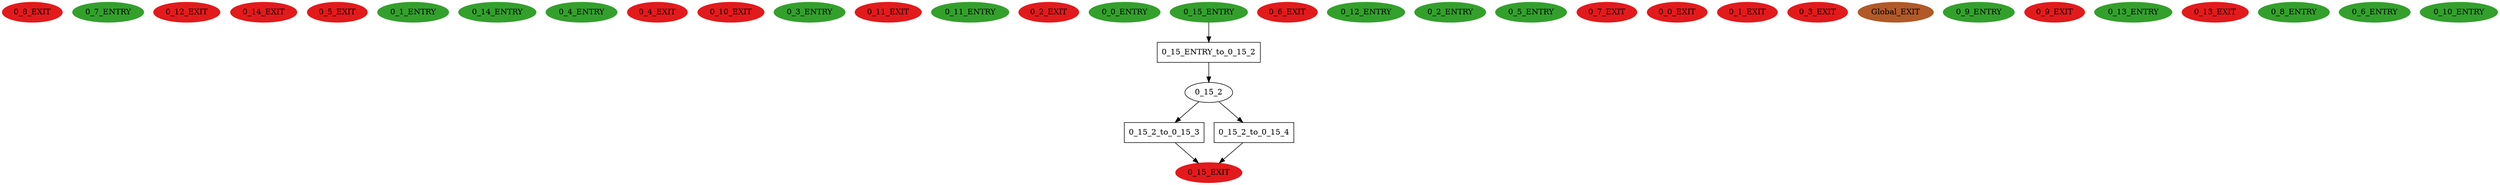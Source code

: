digraph model { 
compound=true; 
node  [style="filled", colorscheme="paired12"];  "0_8_EXIT" [shape=ellipse, color=6, style=filled];
  "0_7_ENTRY" [shape=ellipse, color=4, style=filled];
  "0_12_EXIT" [shape=ellipse, color=6, style=filled];
  "0_14_EXIT" [shape=ellipse, color=6, style=filled];
  "0_5_EXIT" [shape=ellipse, color=6, style=filled];
  "0_1_ENTRY" [shape=ellipse, color=4, style=filled];
  "0_14_ENTRY" [shape=ellipse, color=4, style=filled];
  "0_4_ENTRY" [shape=ellipse, color=4, style=filled];
  "0_4_EXIT" [shape=ellipse, color=6, style=filled];
  "0_10_EXIT" [shape=ellipse, color=6, style=filled];
  "0_3_ENTRY" [shape=ellipse, color=4, style=filled];
  "0_11_EXIT" [shape=ellipse, color=6, style=filled];
  "0_11_ENTRY" [shape=ellipse, color=4, style=filled];
  "0_2_EXIT" [shape=ellipse, color=6, style=filled];
  "0_0_ENTRY" [shape=ellipse, color=4, style=filled];
  "0_15_ENTRY" [shape=ellipse, color=4, style=filled];
  "0_15_EXIT" [shape=ellipse, color=6, style=filled];
  "0_6_EXIT" [shape=ellipse, color=6, style=filled];
  "0_12_ENTRY" [shape=ellipse, color=4, style=filled];
  "0_2_ENTRY" [shape=ellipse, color=4, style=filled];
  "0_5_ENTRY" [shape=ellipse, color=4, style=filled];
  "0_7_EXIT" [shape=ellipse, color=6, style=filled];
  "0_0_EXIT" [shape=ellipse, color=6, style=filled];
  "0_1_EXIT" [shape=ellipse, color=6, style=filled];
  "0_3_EXIT" [shape=ellipse, color=6, style=filled];
  "0_15_2" [shape=ellipse, style=""];
  "Global_EXIT" [shape=ellipse, color=12, style=filled];
  "0_9_ENTRY" [shape=ellipse, color=4, style=filled];
  "0_9_EXIT" [shape=ellipse, color=6, style=filled];
  "0_13_ENTRY" [shape=ellipse, color=4, style=filled];
  "0_13_EXIT" [shape=ellipse, color=6, style=filled];
  "0_8_ENTRY" [shape=ellipse, color=4, style=filled];
  "0_6_ENTRY" [shape=ellipse, color=4, style=filled];
  "0_10_ENTRY" [shape=ellipse, color=4, style=filled];
  "0_15_2_to_0_15_3" [shape=box, style=""];
  "0_15_2_to_0_15_3" [label="0_15_2_to_0_15_3\n"];
  "0_15_2_to_0_15_4" [shape=box, style=""];
  "0_15_2_to_0_15_4" [label="0_15_2_to_0_15_4\n"];
  "0_15_ENTRY_to_0_15_2" [shape=box, style=""];
  "0_15_ENTRY_to_0_15_2" [label="0_15_ENTRY_to_0_15_2\n"];
  "0_15_2_to_0_15_3" -> "0_15_EXIT" [label="", arrowhead="normal"];
  "0_15_ENTRY_to_0_15_2" -> "0_15_2" [label="", arrowhead="normal"];
  "0_15_2" -> "0_15_2_to_0_15_4" [label="", arrowhead="normal"];
  "0_15_2" -> "0_15_2_to_0_15_3" [label="", arrowhead="normal"];
  "0_15_2_to_0_15_4" -> "0_15_EXIT" [label="", arrowhead="normal"];
  "0_15_ENTRY" -> "0_15_ENTRY_to_0_15_2" [label="", arrowhead="normal"];
}
